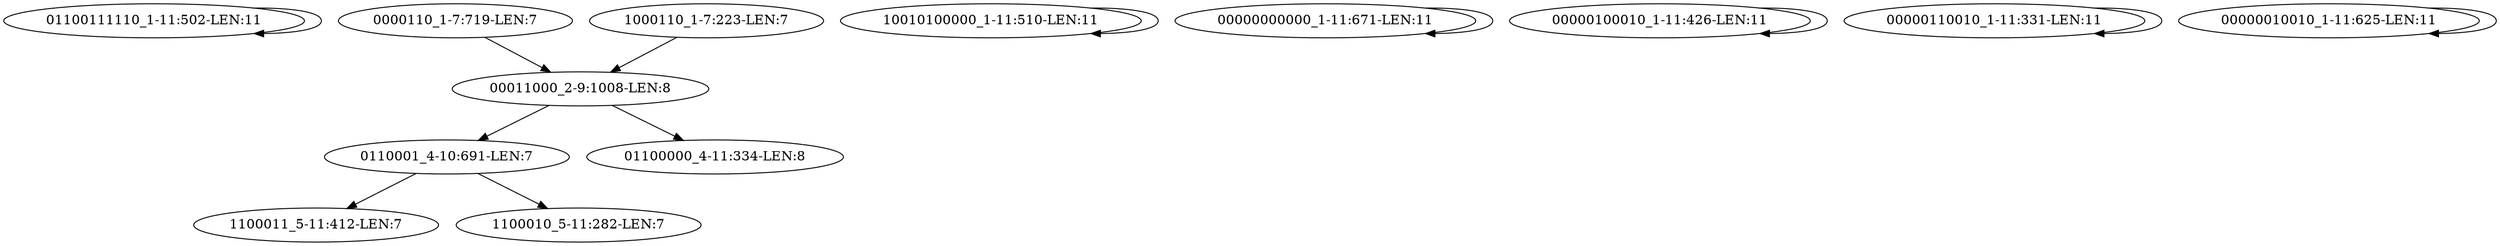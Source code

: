 digraph G {
    "01100111110_1-11:502-LEN:11" -> "01100111110_1-11:502-LEN:11";
    "0000110_1-7:719-LEN:7" -> "00011000_2-9:1008-LEN:8";
    "10010100000_1-11:510-LEN:11" -> "10010100000_1-11:510-LEN:11";
    "1000110_1-7:223-LEN:7" -> "00011000_2-9:1008-LEN:8";
    "00000000000_1-11:671-LEN:11" -> "00000000000_1-11:671-LEN:11";
    "00000100010_1-11:426-LEN:11" -> "00000100010_1-11:426-LEN:11";
    "0110001_4-10:691-LEN:7" -> "1100011_5-11:412-LEN:7";
    "0110001_4-10:691-LEN:7" -> "1100010_5-11:282-LEN:7";
    "00000110010_1-11:331-LEN:11" -> "00000110010_1-11:331-LEN:11";
    "00011000_2-9:1008-LEN:8" -> "01100000_4-11:334-LEN:8";
    "00011000_2-9:1008-LEN:8" -> "0110001_4-10:691-LEN:7";
    "00000010010_1-11:625-LEN:11" -> "00000010010_1-11:625-LEN:11";
}
